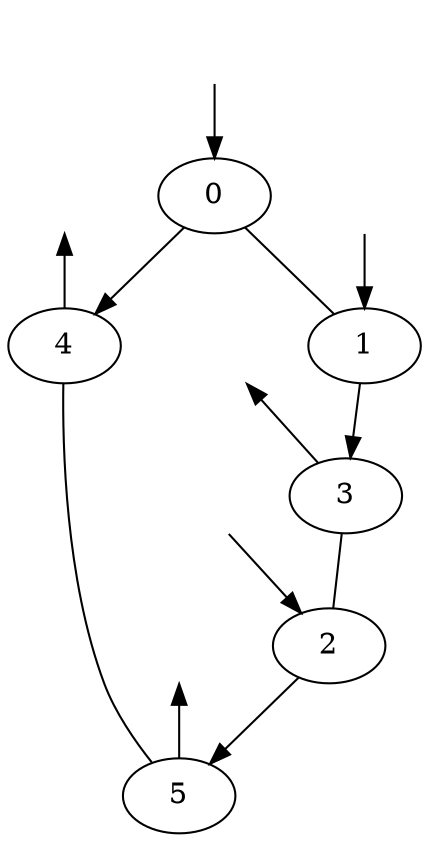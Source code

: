//AutG(1)^-1*ExternalFermionOrderingSign(1)*AntiFermionSpinSumSign(1)*NumeratorIndependentSymmetryGrouping(2)
//2:[Pdg { pdg: 1 }, Pdg { pdg: 1 }, Pdg { pdg: 11 }]
digraph {
  0 [node_type=i,];
  1 [node_type=i,];
  2 [node_type=i,];
  3 [node_type=i,];
  4 [node_type=i,];
  5 [node_type=i,];
  ext0 [shape=none, label="" flow=source];
  ext0 -> 0[dir=forward cut_flow=reversed,edge_id=2,pdg=1,];
  ext1 [shape=none, label="" flow=source];
  ext1 -> 1[dir=forward cut_flow=reversed,edge_id=1,pdg=1,];
  ext2 [shape=none, label="" flow=source];
  ext2 -> 2[dir=forward cut_flow=reversed,edge_id=0,pdg=11,];
  ext3 [shape=none, label="" flow=sink];
  ext3 -> 3[dir=back cut_flow=aligned,edge_id=2,pdg=1,];
  ext4 [shape=none, label="" flow=sink];
  ext4 -> 4[dir=back cut_flow=aligned,edge_id=1,pdg=1,];
  ext5 [shape=none, label="" flow=sink];
  ext5 -> 5[dir=back cut_flow=aligned,edge_id=0,pdg=11,];
  1 -> 3[ dir=forward cut_flow=uncut,edge_id=6,pdg=1,];
  3 -> 2[ dir=none cut_flow=uncut,edge_id=7,pdg=22,];
  4 -> 5[ dir=none cut_flow=uncut,edge_id=8,pdg=22,];
  0 -> 4[ dir=forward cut_flow=uncut,edge_id=9,pdg=1,];
  2 -> 5[ dir=forward cut_flow=uncut,edge_id=10,pdg=11,];
  0 -> 1[ dir=none cut_flow=uncut,edge_id=11,pdg=21,];
}
//AutG(1)^-1*ExternalFermionOrderingSign(1)*AntiFermionSpinSumSign(1)*NumeratorIndependentSymmetryGrouping(2)
//2:[Pdg { pdg: 1 }, Pdg { pdg: 1 }, Pdg { pdg: 11 }]
digraph {
  0 [node_type=i,];
  1 [node_type=i,];
  2 [node_type=i,];
  3 [node_type=i,];
  4 [node_type=i,];
  5 [node_type=i,];
  ext0 [shape=none, label="" flow=source];
  ext0 -> 0[dir=forward cut_flow=reversed,edge_id=2,pdg=1,];
  ext1 [shape=none, label="" flow=source];
  ext1 -> 1[dir=forward cut_flow=reversed,edge_id=1,pdg=1,];
  ext2 [shape=none, label="" flow=source];
  ext2 -> 2[dir=forward cut_flow=reversed,edge_id=0,pdg=11,];
  ext3 [shape=none, label="" flow=sink];
  ext3 -> 3[dir=back cut_flow=aligned,edge_id=2,pdg=1,];
  ext4 [shape=none, label="" flow=sink];
  ext4 -> 4[dir=back cut_flow=aligned,edge_id=1,pdg=1,];
  ext5 [shape=none, label="" flow=sink];
  ext5 -> 5[dir=back cut_flow=aligned,edge_id=0,pdg=11,];
  3 -> 5[ dir=none cut_flow=uncut,edge_id=6,pdg=22,];
  1 -> 3[ dir=forward cut_flow=uncut,edge_id=7,pdg=1,];
  0 -> 4[ dir=forward cut_flow=uncut,edge_id=8,pdg=1,];
  4 -> 1[ dir=none cut_flow=uncut,edge_id=9,pdg=21,];
  2 -> 5[ dir=forward cut_flow=uncut,edge_id=10,pdg=11,];
  0 -> 2[ dir=none cut_flow=uncut,edge_id=11,pdg=22,];
}
//AutG(1)^-1*ExternalFermionOrderingSign(1)*AntiFermionSpinSumSign(1)*NumeratorIndependentSymmetryGrouping(2)
//2:[Pdg { pdg: 1 }, Pdg { pdg: 1 }, Pdg { pdg: 11 }]
digraph {
  0 [node_type=i,];
  1 [node_type=i,];
  2 [node_type=i,];
  3 [node_type=i,];
  4 [node_type=i,];
  5 [node_type=i,];
  ext0 [shape=none, label="" flow=source];
  ext0 -> 0[dir=forward cut_flow=reversed,edge_id=2,pdg=1,];
  ext1 [shape=none, label="" flow=source];
  ext1 -> 1[dir=forward cut_flow=reversed,edge_id=1,pdg=1,];
  ext2 [shape=none, label="" flow=source];
  ext2 -> 2[dir=forward cut_flow=reversed,edge_id=0,pdg=11,];
  ext3 [shape=none, label="" flow=sink];
  ext3 -> 3[dir=back cut_flow=aligned,edge_id=2,pdg=1,];
  ext4 [shape=none, label="" flow=sink];
  ext4 -> 0[dir=back cut_flow=aligned,edge_id=1,pdg=1,];
  ext5 [shape=none, label="" flow=sink];
  ext5 -> 4[dir=back cut_flow=aligned,edge_id=0,pdg=11,];
  5 -> 3[ dir=forward cut_flow=uncut,edge_id=6,pdg=1,];
  5 -> 4[ dir=none cut_flow=uncut,edge_id=7,pdg=22,];
  1 -> 5[ dir=forward cut_flow=uncut,edge_id=8,pdg=1,];
  3 -> 2[ dir=none cut_flow=uncut,edge_id=9,pdg=22,];
  2 -> 4[ dir=forward cut_flow=uncut,edge_id=10,pdg=11,];
  0 -> 1[ dir=none cut_flow=uncut,edge_id=11,pdg=21,];
}
//AutG(1)^-1*ExternalFermionOrderingSign(1)*AntiFermionSpinSumSign(1)*NumeratorIndependentSymmetryGrouping(2)
//2:[Pdg { pdg: 1 }, Pdg { pdg: 1 }, Pdg { pdg: 11 }]
digraph {
  0 [node_type=i,];
  1 [node_type=i,];
  2 [node_type=i,];
  3 [node_type=i,];
  4 [node_type=i,];
  5 [node_type=i,];
  ext0 [shape=none, label="" flow=source];
  ext0 -> 0[dir=forward cut_flow=reversed,edge_id=2,pdg=1,];
  ext1 [shape=none, label="" flow=source];
  ext1 -> 1[dir=forward cut_flow=reversed,edge_id=1,pdg=1,];
  ext2 [shape=none, label="" flow=source];
  ext2 -> 2[dir=forward cut_flow=reversed,edge_id=0,pdg=11,];
  ext3 [shape=none, label="" flow=sink];
  ext3 -> 3[dir=back cut_flow=aligned,edge_id=2,pdg=1,];
  ext4 [shape=none, label="" flow=sink];
  ext4 -> 0[dir=back cut_flow=aligned,edge_id=1,pdg=1,];
  ext5 [shape=none, label="" flow=sink];
  ext5 -> 4[dir=back cut_flow=aligned,edge_id=0,pdg=11,];
  5 -> 3[ dir=forward cut_flow=uncut,edge_id=6,pdg=1,];
  1 -> 5[ dir=forward cut_flow=uncut,edge_id=7,pdg=1,];
  5 -> 2[ dir=none cut_flow=uncut,edge_id=8,pdg=22,];
  3 -> 4[ dir=none cut_flow=uncut,edge_id=9,pdg=22,];
  2 -> 4[ dir=forward cut_flow=uncut,edge_id=10,pdg=11,];
  0 -> 1[ dir=none cut_flow=uncut,edge_id=11,pdg=21,];
}
//AutG(1)^-1*ExternalFermionOrderingSign(1)*AntiFermionSpinSumSign(1)*NumeratorIndependentSymmetryGrouping(2)
//2:[Pdg { pdg: 1 }, Pdg { pdg: 1 }, Pdg { pdg: 11 }]
digraph {
  0 [node_type=i,];
  1 [node_type=i,];
  2 [node_type=i,];
  3 [node_type=i,];
  4 [node_type=i,];
  5 [node_type=i,];
  ext0 [shape=none, label="" flow=source];
  ext0 -> 0[dir=forward cut_flow=reversed,edge_id=2,pdg=1,];
  ext1 [shape=none, label="" flow=source];
  ext1 -> 1[dir=forward cut_flow=reversed,edge_id=1,pdg=1,];
  ext2 [shape=none, label="" flow=source];
  ext2 -> 2[dir=forward cut_flow=reversed,edge_id=0,pdg=11,];
  ext3 [shape=none, label="" flow=sink];
  ext3 -> 3[dir=back cut_flow=aligned,edge_id=2,pdg=1,];
  ext4 [shape=none, label="" flow=sink];
  ext4 -> 0[dir=back cut_flow=aligned,edge_id=1,pdg=1,];
  ext5 [shape=none, label="" flow=sink];
  ext5 -> 4[dir=back cut_flow=aligned,edge_id=0,pdg=11,];
  5 -> 3[ dir=forward cut_flow=uncut,edge_id=6,pdg=1,];
  5 -> 4[ dir=none cut_flow=uncut,edge_id=7,pdg=22,];
  1 -> 5[ dir=forward cut_flow=uncut,edge_id=8,pdg=1,];
  3 -> 0[ dir=none cut_flow=uncut,edge_id=9,pdg=21,];
  2 -> 4[ dir=forward cut_flow=uncut,edge_id=10,pdg=11,];
  1 -> 2[ dir=none cut_flow=uncut,edge_id=11,pdg=22,];
}
//AutG(1)^-1*ExternalFermionOrderingSign(1)*AntiFermionSpinSumSign(1)*NumeratorIndependentSymmetryGrouping(2)
//2:[Pdg { pdg: 1 }, Pdg { pdg: 1 }, Pdg { pdg: 11 }]
digraph {
  0 [node_type=i,];
  1 [node_type=i,];
  2 [node_type=i,];
  3 [node_type=i,];
  4 [node_type=i,];
  5 [node_type=i,];
  ext0 [shape=none, label="" flow=source];
  ext0 -> 0[dir=forward cut_flow=reversed,edge_id=2,pdg=1,];
  ext1 [shape=none, label="" flow=source];
  ext1 -> 1[dir=forward cut_flow=reversed,edge_id=1,pdg=1,];
  ext2 [shape=none, label="" flow=source];
  ext2 -> 2[dir=forward cut_flow=reversed,edge_id=0,pdg=11,];
  ext3 [shape=none, label="" flow=sink];
  ext3 -> 3[dir=back cut_flow=aligned,edge_id=2,pdg=1,];
  ext4 [shape=none, label="" flow=sink];
  ext4 -> 0[dir=back cut_flow=aligned,edge_id=1,pdg=1,];
  ext5 [shape=none, label="" flow=sink];
  ext5 -> 4[dir=back cut_flow=aligned,edge_id=0,pdg=11,];
  5 -> 3[ dir=forward cut_flow=uncut,edge_id=6,pdg=1,];
  1 -> 5[ dir=forward cut_flow=uncut,edge_id=7,pdg=1,];
  5 -> 2[ dir=none cut_flow=uncut,edge_id=8,pdg=22,];
  3 -> 0[ dir=none cut_flow=uncut,edge_id=9,pdg=21,];
  4 -> 1[ dir=none cut_flow=uncut,edge_id=10,pdg=22,];
  2 -> 4[ dir=forward cut_flow=uncut,edge_id=11,pdg=11,];
}
//AutG(1)^-1*ExternalFermionOrderingSign(1)*AntiFermionSpinSumSign(1)*NumeratorIndependentSymmetryGrouping(2)
//2:[Pdg { pdg: 1 }, Pdg { pdg: 1 }, Pdg { pdg: 11 }]
digraph {
  0 [node_type=i,];
  1 [node_type=i,];
  2 [node_type=i,];
  3 [node_type=i,];
  4 [node_type=i,];
  5 [node_type=i,];
  ext0 [shape=none, label="" flow=source];
  ext0 -> 0[dir=forward cut_flow=reversed,edge_id=2,pdg=1,];
  ext1 [shape=none, label="" flow=source];
  ext1 -> 1[dir=forward cut_flow=reversed,edge_id=1,pdg=1,];
  ext2 [shape=none, label="" flow=source];
  ext2 -> 2[dir=forward cut_flow=reversed,edge_id=0,pdg=11,];
  ext3 [shape=none, label="" flow=sink];
  ext3 -> 3[dir=back cut_flow=aligned,edge_id=2,pdg=1,];
  ext4 [shape=none, label="" flow=sink];
  ext4 -> 4[dir=back cut_flow=aligned,edge_id=1,pdg=1,];
  ext5 [shape=none, label="" flow=sink];
  ext5 -> 5[dir=back cut_flow=aligned,edge_id=0,pdg=11,];
  3 -> 0[ dir=none cut_flow=uncut,edge_id=6,pdg=21,];
  1 -> 3[ dir=forward cut_flow=uncut,edge_id=7,pdg=1,];
  0 -> 4[ dir=forward cut_flow=uncut,edge_id=8,pdg=1,];
  4 -> 2[ dir=none cut_flow=uncut,edge_id=9,pdg=22,];
  5 -> 1[ dir=none cut_flow=uncut,edge_id=10,pdg=22,];
  2 -> 5[ dir=forward cut_flow=uncut,edge_id=11,pdg=11,];
}
//AutG(1)^-1*ExternalFermionOrderingSign(1)*AntiFermionSpinSumSign(1)*NumeratorIndependentSymmetryGrouping(2)
//2:[Pdg { pdg: 1 }, Pdg { pdg: 1 }, Pdg { pdg: 11 }]
digraph {
  0 [node_type=i,];
  1 [node_type=i,];
  2 [node_type=i,];
  3 [node_type=i,];
  4 [node_type=i,];
  5 [node_type=i,];
  ext0 [shape=none, label="" flow=source];
  ext0 -> 0[dir=forward cut_flow=reversed,edge_id=2,pdg=1,];
  ext1 [shape=none, label="" flow=source];
  ext1 -> 1[dir=forward cut_flow=reversed,edge_id=1,pdg=1,];
  ext2 [shape=none, label="" flow=source];
  ext2 -> 2[dir=forward cut_flow=reversed,edge_id=0,pdg=11,];
  ext3 [shape=none, label="" flow=sink];
  ext3 -> 3[dir=back cut_flow=aligned,edge_id=2,pdg=1,];
  ext4 [shape=none, label="" flow=sink];
  ext4 -> 4[dir=back cut_flow=aligned,edge_id=1,pdg=1,];
  ext5 [shape=none, label="" flow=sink];
  ext5 -> 5[dir=back cut_flow=aligned,edge_id=0,pdg=11,];
  3 -> 4[ dir=none cut_flow=uncut,edge_id=6,pdg=21,];
  1 -> 3[ dir=forward cut_flow=uncut,edge_id=7,pdg=1,];
  0 -> 4[ dir=forward cut_flow=uncut,edge_id=8,pdg=1,];
  5 -> 1[ dir=none cut_flow=uncut,edge_id=9,pdg=22,];
  2 -> 5[ dir=forward cut_flow=uncut,edge_id=10,pdg=11,];
  0 -> 2[ dir=none cut_flow=uncut,edge_id=11,pdg=22,];
}
//AutG(1)^-1*ExternalFermionOrderingSign(1)*AntiFermionSpinSumSign(1)*NumeratorIndependentSymmetryGrouping(2)
//2:[Pdg { pdg: 1 }, Pdg { pdg: 1 }, Pdg { pdg: 11 }]
digraph {
  0 [node_type=i,];
  1 [node_type=i,];
  2 [node_type=i,];
  3 [node_type=i,];
  4 [node_type=i,];
  5 [node_type=i,];
  ext0 [shape=none, label="" flow=source];
  ext0 -> 0[dir=forward cut_flow=reversed,edge_id=2,pdg=1,];
  ext1 [shape=none, label="" flow=source];
  ext1 -> 1[dir=forward cut_flow=reversed,edge_id=1,pdg=1,];
  ext2 [shape=none, label="" flow=source];
  ext2 -> 2[dir=forward cut_flow=reversed,edge_id=0,pdg=11,];
  ext3 [shape=none, label="" flow=sink];
  ext3 -> 3[dir=back cut_flow=aligned,edge_id=2,pdg=1,];
  ext4 [shape=none, label="" flow=sink];
  ext4 -> 0[dir=back cut_flow=aligned,edge_id=1,pdg=1,];
  ext5 [shape=none, label="" flow=sink];
  ext5 -> 4[dir=back cut_flow=aligned,edge_id=0,pdg=11,];
  5 -> 3[ dir=forward cut_flow=uncut,edge_id=6,pdg=1,];
  5 -> 0[ dir=none cut_flow=uncut,edge_id=7,pdg=21,];
  1 -> 5[ dir=forward cut_flow=uncut,edge_id=8,pdg=1,];
  3 -> 4[ dir=none cut_flow=uncut,edge_id=9,pdg=22,];
  2 -> 4[ dir=forward cut_flow=uncut,edge_id=10,pdg=11,];
  1 -> 2[ dir=none cut_flow=uncut,edge_id=11,pdg=22,];
}
//AutG(1)^-1*ExternalFermionOrderingSign(1)*AntiFermionSpinSumSign(1)*NumeratorIndependentSymmetryGrouping(2)
//2:[Pdg { pdg: 1 }, Pdg { pdg: 1 }, Pdg { pdg: 11 }]
digraph {
  0 [node_type=i,];
  1 [node_type=i,];
  2 [node_type=i,];
  3 [node_type=i,];
  4 [node_type=i,];
  5 [node_type=i,];
  ext0 [shape=none, label="" flow=source];
  ext0 -> 0[dir=forward cut_flow=reversed,edge_id=2,pdg=1,];
  ext1 [shape=none, label="" flow=source];
  ext1 -> 1[dir=forward cut_flow=reversed,edge_id=1,pdg=1,];
  ext2 [shape=none, label="" flow=source];
  ext2 -> 2[dir=forward cut_flow=reversed,edge_id=0,pdg=11,];
  ext3 [shape=none, label="" flow=sink];
  ext3 -> 3[dir=back cut_flow=aligned,edge_id=2,pdg=1,];
  ext4 [shape=none, label="" flow=sink];
  ext4 -> 0[dir=back cut_flow=aligned,edge_id=1,pdg=1,];
  ext5 [shape=none, label="" flow=sink];
  ext5 -> 4[dir=back cut_flow=aligned,edge_id=0,pdg=11,];
  5 -> 3[ dir=forward cut_flow=uncut,edge_id=6,pdg=1,];
  5 -> 0[ dir=none cut_flow=uncut,edge_id=7,pdg=21,];
  1 -> 5[ dir=forward cut_flow=uncut,edge_id=8,pdg=1,];
  3 -> 2[ dir=none cut_flow=uncut,edge_id=9,pdg=22,];
  4 -> 1[ dir=none cut_flow=uncut,edge_id=10,pdg=22,];
  2 -> 4[ dir=forward cut_flow=uncut,edge_id=11,pdg=11,];
}

